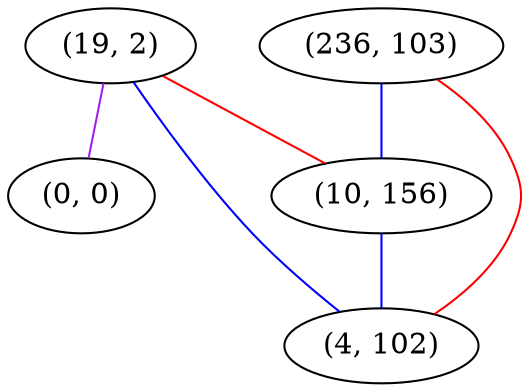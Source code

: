 graph "" {
"(19, 2)";
"(0, 0)";
"(236, 103)";
"(10, 156)";
"(4, 102)";
"(19, 2)" -- "(0, 0)"  [color=purple, key=0, weight=4];
"(19, 2)" -- "(10, 156)"  [color=red, key=0, weight=1];
"(19, 2)" -- "(4, 102)"  [color=blue, key=0, weight=3];
"(236, 103)" -- "(4, 102)"  [color=red, key=0, weight=1];
"(236, 103)" -- "(10, 156)"  [color=blue, key=0, weight=3];
"(10, 156)" -- "(4, 102)"  [color=blue, key=0, weight=3];
}
